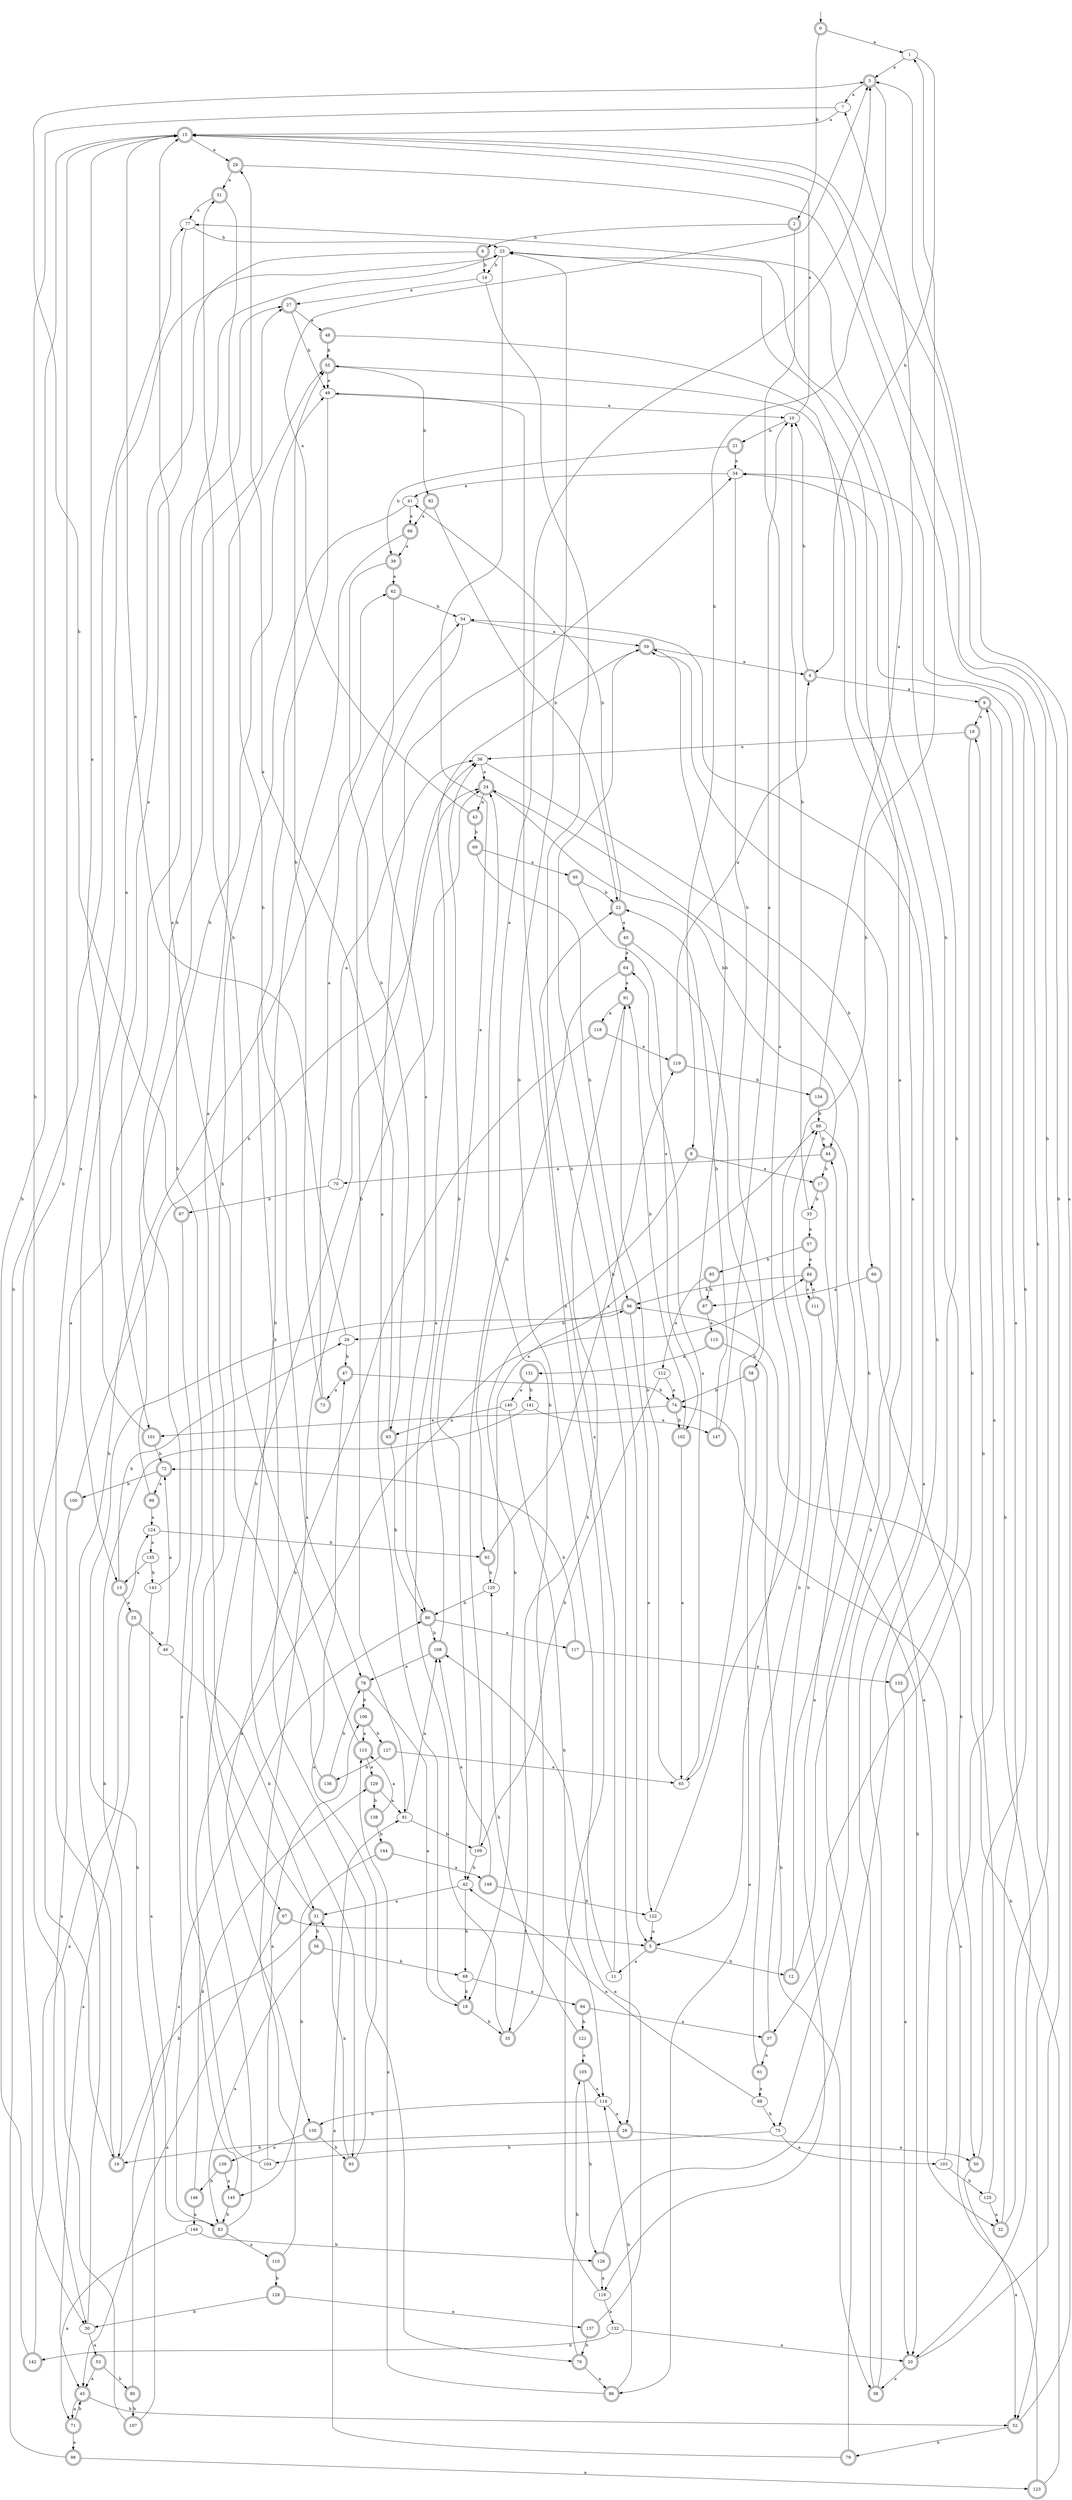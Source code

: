 digraph RandomDFA {
  __start0 [label="", shape=none];
  __start0 -> 0 [label=""];
  0 [shape=circle] [shape=doublecircle]
  0 -> 1 [label="a"]
  0 -> 2 [label="b"]
  1
  1 -> 3 [label="a"]
  1 -> 4 [label="b"]
  2 [shape=doublecircle]
  2 -> 5 [label="a"]
  2 -> 6 [label="b"]
  3 [shape=doublecircle]
  3 -> 7 [label="a"]
  3 -> 8 [label="b"]
  4 [shape=doublecircle]
  4 -> 9 [label="a"]
  4 -> 10 [label="b"]
  5 [shape=doublecircle]
  5 -> 11 [label="a"]
  5 -> 12 [label="b"]
  6 [shape=doublecircle]
  6 -> 13 [label="a"]
  6 -> 14 [label="b"]
  7
  7 -> 15 [label="a"]
  7 -> 16 [label="b"]
  8 [shape=doublecircle]
  8 -> 17 [label="a"]
  8 -> 18 [label="b"]
  9 [shape=doublecircle]
  9 -> 19 [label="a"]
  9 -> 20 [label="b"]
  10
  10 -> 15 [label="a"]
  10 -> 21 [label="b"]
  11
  11 -> 22 [label="a"]
  11 -> 23 [label="b"]
  12 [shape=doublecircle]
  12 -> 23 [label="a"]
  12 -> 24 [label="b"]
  13 [shape=doublecircle]
  13 -> 25 [label="a"]
  13 -> 26 [label="b"]
  14
  14 -> 27 [label="a"]
  14 -> 28 [label="b"]
  15 [shape=doublecircle]
  15 -> 29 [label="a"]
  15 -> 30 [label="b"]
  16 [shape=doublecircle]
  16 -> 23 [label="a"]
  16 -> 31 [label="b"]
  17 [shape=doublecircle]
  17 -> 32 [label="a"]
  17 -> 33 [label="b"]
  18 [shape=doublecircle]
  18 -> 34 [label="a"]
  18 -> 35 [label="b"]
  19 [shape=doublecircle]
  19 -> 36 [label="a"]
  19 -> 37 [label="b"]
  20 [shape=doublecircle]
  20 -> 38 [label="a"]
  20 -> 15 [label="b"]
  21 [shape=doublecircle]
  21 -> 34 [label="a"]
  21 -> 39 [label="b"]
  22 [shape=doublecircle]
  22 -> 40 [label="a"]
  22 -> 41 [label="b"]
  23
  23 -> 42 [label="a"]
  23 -> 14 [label="b"]
  24 [shape=doublecircle]
  24 -> 43 [label="a"]
  24 -> 44 [label="b"]
  25 [shape=doublecircle]
  25 -> 45 [label="a"]
  25 -> 46 [label="b"]
  26
  26 -> 15 [label="a"]
  26 -> 47 [label="b"]
  27 [shape=doublecircle]
  27 -> 48 [label="a"]
  27 -> 49 [label="b"]
  28 [shape=doublecircle]
  28 -> 50 [label="a"]
  28 -> 16 [label="b"]
  29 [shape=doublecircle]
  29 -> 51 [label="a"]
  29 -> 52 [label="b"]
  30
  30 -> 53 [label="a"]
  30 -> 54 [label="b"]
  31 [shape=doublecircle]
  31 -> 55 [label="a"]
  31 -> 56 [label="b"]
  32 [shape=doublecircle]
  32 -> 34 [label="a"]
  32 -> 15 [label="b"]
  33
  33 -> 57 [label="a"]
  33 -> 10 [label="b"]
  34
  34 -> 41 [label="a"]
  34 -> 58 [label="b"]
  35 [shape=doublecircle]
  35 -> 59 [label="a"]
  35 -> 24 [label="b"]
  36
  36 -> 24 [label="a"]
  36 -> 60 [label="b"]
  37 [shape=doublecircle]
  37 -> 61 [label="a"]
  37 -> 44 [label="b"]
  38 [shape=doublecircle]
  38 -> 54 [label="a"]
  38 -> 55 [label="b"]
  39 [shape=doublecircle]
  39 -> 62 [label="a"]
  39 -> 63 [label="b"]
  40 [shape=doublecircle]
  40 -> 64 [label="a"]
  40 -> 65 [label="b"]
  41
  41 -> 66 [label="a"]
  41 -> 67 [label="b"]
  42
  42 -> 31 [label="a"]
  42 -> 68 [label="b"]
  43 [shape=doublecircle]
  43 -> 3 [label="a"]
  43 -> 69 [label="b"]
  44 [shape=doublecircle]
  44 -> 70 [label="a"]
  44 -> 17 [label="b"]
  45 [shape=doublecircle]
  45 -> 71 [label="a"]
  45 -> 52 [label="b"]
  46
  46 -> 72 [label="a"]
  46 -> 31 [label="b"]
  47 [shape=doublecircle]
  47 -> 73 [label="a"]
  47 -> 74 [label="b"]
  48 [shape=doublecircle]
  48 -> 75 [label="a"]
  48 -> 55 [label="b"]
  49
  49 -> 10 [label="a"]
  49 -> 76 [label="b"]
  50 [shape=doublecircle]
  50 -> 52 [label="a"]
  50 -> 34 [label="b"]
  51 [shape=doublecircle]
  51 -> 77 [label="a"]
  51 -> 78 [label="b"]
  52 [shape=doublecircle]
  52 -> 3 [label="a"]
  52 -> 79 [label="b"]
  53 [shape=doublecircle]
  53 -> 45 [label="a"]
  53 -> 80 [label="b"]
  54
  54 -> 59 [label="a"]
  54 -> 81 [label="b"]
  55 [shape=doublecircle]
  55 -> 49 [label="a"]
  55 -> 82 [label="b"]
  56 [shape=doublecircle]
  56 -> 83 [label="a"]
  56 -> 68 [label="b"]
  57 [shape=doublecircle]
  57 -> 84 [label="a"]
  57 -> 85 [label="b"]
  58 [shape=doublecircle]
  58 -> 86 [label="a"]
  58 -> 74 [label="b"]
  59 [shape=doublecircle]
  59 -> 4 [label="a"]
  59 -> 5 [label="b"]
  60 [shape=doublecircle]
  60 -> 87 [label="a"]
  60 -> 50 [label="b"]
  61 [shape=doublecircle]
  61 -> 88 [label="a"]
  61 -> 89 [label="b"]
  62 [shape=doublecircle]
  62 -> 90 [label="a"]
  62 -> 54 [label="b"]
  63 [shape=doublecircle]
  63 -> 29 [label="a"]
  63 -> 90 [label="b"]
  64 [shape=doublecircle]
  64 -> 91 [label="a"]
  64 -> 92 [label="b"]
  65
  65 -> 64 [label="a"]
  65 -> 91 [label="b"]
  66 [shape=doublecircle]
  66 -> 39 [label="a"]
  66 -> 93 [label="b"]
  67 [shape=doublecircle]
  67 -> 45 [label="a"]
  67 -> 5 [label="b"]
  68
  68 -> 94 [label="a"]
  68 -> 18 [label="b"]
  69 [shape=doublecircle]
  69 -> 95 [label="a"]
  69 -> 96 [label="b"]
  70
  70 -> 36 [label="a"]
  70 -> 97 [label="b"]
  71 [shape=doublecircle]
  71 -> 98 [label="a"]
  71 -> 45 [label="b"]
  72 [shape=doublecircle]
  72 -> 99 [label="a"]
  72 -> 100 [label="b"]
  73 [shape=doublecircle]
  73 -> 62 [label="a"]
  73 -> 55 [label="b"]
  74 [shape=doublecircle]
  74 -> 101 [label="a"]
  74 -> 102 [label="b"]
  75
  75 -> 103 [label="a"]
  75 -> 104 [label="b"]
  76 [shape=doublecircle]
  76 -> 86 [label="a"]
  76 -> 105 [label="b"]
  77
  77 -> 101 [label="a"]
  77 -> 23 [label="b"]
  78 [shape=doublecircle]
  78 -> 18 [label="a"]
  78 -> 106 [label="b"]
  79 [shape=doublecircle]
  79 -> 81 [label="a"]
  79 -> 59 [label="b"]
  80 [shape=doublecircle]
  80 -> 90 [label="a"]
  80 -> 107 [label="b"]
  81
  81 -> 108 [label="a"]
  81 -> 109 [label="b"]
  82 [shape=doublecircle]
  82 -> 66 [label="a"]
  82 -> 22 [label="b"]
  83 [shape=doublecircle]
  83 -> 110 [label="a"]
  83 -> 36 [label="b"]
  84 [shape=doublecircle]
  84 -> 111 [label="a"]
  84 -> 96 [label="b"]
  85 [shape=doublecircle]
  85 -> 112 [label="a"]
  85 -> 87 [label="b"]
  86 [shape=doublecircle]
  86 -> 113 [label="a"]
  86 -> 114 [label="b"]
  87 [shape=doublecircle]
  87 -> 115 [label="a"]
  87 -> 59 [label="b"]
  88
  88 -> 42 [label="a"]
  88 -> 75 [label="b"]
  89
  89 -> 116 [label="a"]
  89 -> 44 [label="b"]
  90 [shape=doublecircle]
  90 -> 117 [label="a"]
  90 -> 108 [label="b"]
  91 [shape=doublecircle]
  91 -> 118 [label="a"]
  91 -> 35 [label="b"]
  92 [shape=doublecircle]
  92 -> 119 [label="a"]
  92 -> 120 [label="b"]
  93 [shape=doublecircle]
  93 -> 47 [label="a"]
  93 -> 31 [label="b"]
  94 [shape=doublecircle]
  94 -> 37 [label="a"]
  94 -> 121 [label="b"]
  95 [shape=doublecircle]
  95 -> 102 [label="a"]
  95 -> 22 [label="b"]
  96 [shape=doublecircle]
  96 -> 122 [label="a"]
  96 -> 26 [label="b"]
  97 [shape=doublecircle]
  97 -> 83 [label="a"]
  97 -> 3 [label="b"]
  98 [shape=doublecircle]
  98 -> 123 [label="a"]
  98 -> 77 [label="b"]
  99 [shape=doublecircle]
  99 -> 124 [label="a"]
  99 -> 49 [label="b"]
  100 [shape=doublecircle]
  100 -> 30 [label="a"]
  100 -> 24 [label="b"]
  101 [shape=doublecircle]
  101 -> 15 [label="a"]
  101 -> 72 [label="b"]
  102 [shape=doublecircle]
  102 -> 65 [label="a"]
  102 -> 91 [label="b"]
  103
  103 -> 9 [label="a"]
  103 -> 125 [label="b"]
  104
  104 -> 106 [label="a"]
  104 -> 23 [label="b"]
  105 [shape=doublecircle]
  105 -> 114 [label="a"]
  105 -> 126 [label="b"]
  106 [shape=doublecircle]
  106 -> 113 [label="a"]
  106 -> 127 [label="b"]
  107 [shape=doublecircle]
  107 -> 27 [label="a"]
  107 -> 96 [label="b"]
  108 [shape=doublecircle]
  108 -> 78 [label="a"]
  108 -> 36 [label="b"]
  109
  109 -> 3 [label="a"]
  109 -> 42 [label="b"]
  110 [shape=doublecircle]
  110 -> 24 [label="a"]
  110 -> 128 [label="b"]
  111 [shape=doublecircle]
  111 -> 84 [label="a"]
  111 -> 20 [label="b"]
  112
  112 -> 74 [label="a"]
  112 -> 109 [label="b"]
  113 [shape=doublecircle]
  113 -> 129 [label="a"]
  113 -> 51 [label="b"]
  114
  114 -> 28 [label="a"]
  114 -> 130 [label="b"]
  115 [shape=doublecircle]
  115 -> 131 [label="a"]
  115 -> 38 [label="b"]
  116
  116 -> 132 [label="a"]
  116 -> 49 [label="b"]
  117 [shape=doublecircle]
  117 -> 133 [label="a"]
  117 -> 72 [label="b"]
  118 [shape=doublecircle]
  118 -> 119 [label="a"]
  118 -> 130 [label="b"]
  119 [shape=doublecircle]
  119 -> 4 [label="a"]
  119 -> 134 [label="b"]
  120
  120 -> 89 [label="a"]
  120 -> 90 [label="b"]
  121 [shape=doublecircle]
  121 -> 105 [label="a"]
  121 -> 120 [label="b"]
  122
  122 -> 5 [label="a"]
  122 -> 1 [label="b"]
  123 [shape=doublecircle]
  123 -> 74 [label="a"]
  123 -> 96 [label="b"]
  124
  124 -> 135 [label="a"]
  124 -> 92 [label="b"]
  125
  125 -> 32 [label="a"]
  125 -> 19 [label="b"]
  126 [shape=doublecircle]
  126 -> 116 [label="a"]
  126 -> 7 [label="b"]
  127 [shape=doublecircle]
  127 -> 65 [label="a"]
  127 -> 136 [label="b"]
  128 [shape=doublecircle]
  128 -> 137 [label="a"]
  128 -> 30 [label="b"]
  129 [shape=doublecircle]
  129 -> 81 [label="a"]
  129 -> 138 [label="b"]
  130 [shape=doublecircle]
  130 -> 139 [label="a"]
  130 -> 93 [label="b"]
  131 [shape=doublecircle]
  131 -> 140 [label="a"]
  131 -> 141 [label="b"]
  132
  132 -> 20 [label="a"]
  132 -> 142 [label="b"]
  133 [shape=doublecircle]
  133 -> 20 [label="a"]
  133 -> 23 [label="b"]
  134 [shape=doublecircle]
  134 -> 77 [label="a"]
  134 -> 89 [label="b"]
  135
  135 -> 13 [label="a"]
  135 -> 143 [label="b"]
  136 [shape=doublecircle]
  136 -> 15 [label="a"]
  136 -> 78 [label="b"]
  137 [shape=doublecircle]
  137 -> 108 [label="a"]
  137 -> 76 [label="b"]
  138 [shape=doublecircle]
  138 -> 113 [label="a"]
  138 -> 144 [label="b"]
  139 [shape=doublecircle]
  139 -> 145 [label="a"]
  139 -> 146 [label="b"]
  140
  140 -> 63 [label="a"]
  140 -> 114 [label="b"]
  141
  141 -> 147 [label="a"]
  141 -> 16 [label="b"]
  142 [shape=doublecircle]
  142 -> 124 [label="a"]
  142 -> 15 [label="b"]
  143
  143 -> 83 [label="a"]
  143 -> 27 [label="b"]
  144 [shape=doublecircle]
  144 -> 148 [label="a"]
  144 -> 145 [label="b"]
  145 [shape=doublecircle]
  145 -> 84 [label="a"]
  145 -> 83 [label="b"]
  146 [shape=doublecircle]
  146 -> 149 [label="a"]
  146 -> 129 [label="b"]
  147 [shape=doublecircle]
  147 -> 10 [label="a"]
  147 -> 22 [label="b"]
  148 [shape=doublecircle]
  148 -> 108 [label="a"]
  148 -> 122 [label="b"]
  149
  149 -> 71 [label="a"]
  149 -> 126 [label="b"]
}
